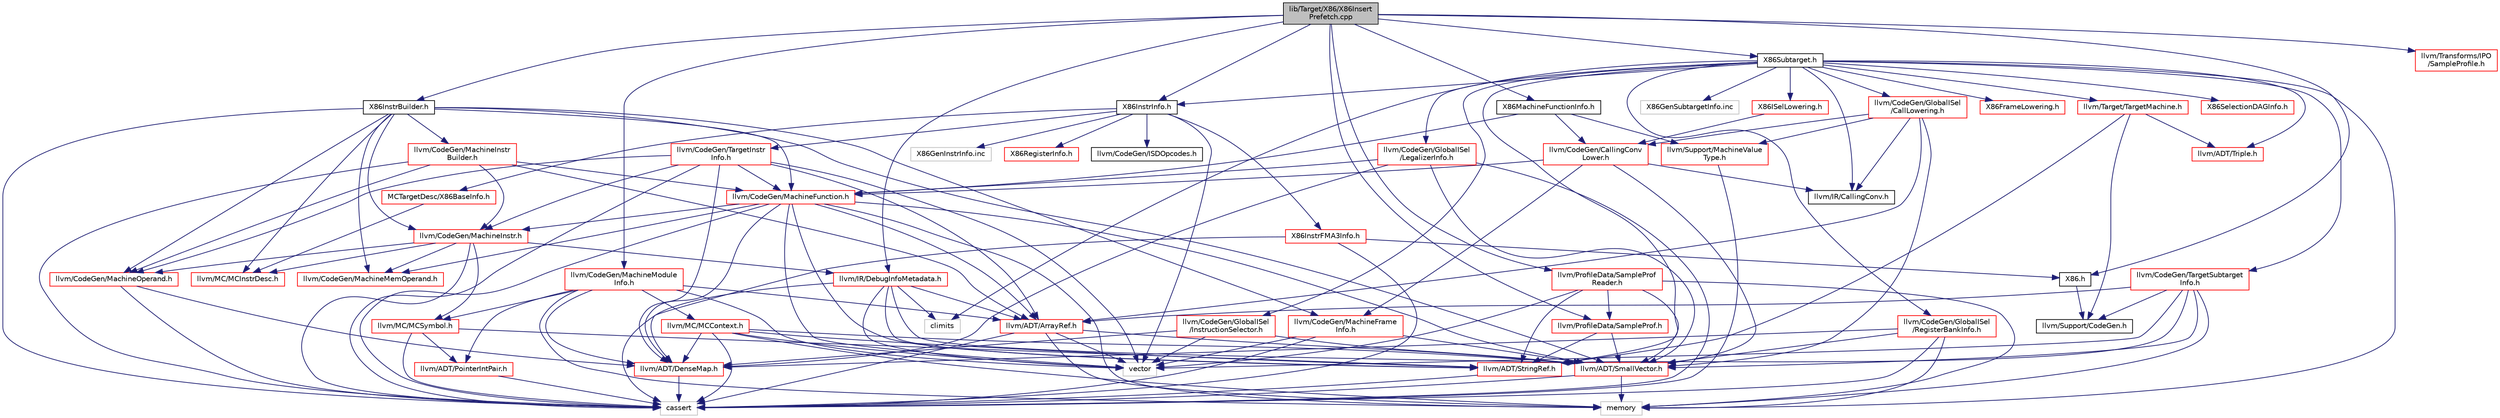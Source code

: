 digraph "lib/Target/X86/X86InsertPrefetch.cpp"
{
 // LATEX_PDF_SIZE
  bgcolor="transparent";
  edge [fontname="Helvetica",fontsize="10",labelfontname="Helvetica",labelfontsize="10"];
  node [fontname="Helvetica",fontsize="10",shape="box"];
  Node1 [label="lib/Target/X86/X86Insert\lPrefetch.cpp",height=0.2,width=0.4,color="black", fillcolor="grey75", style="filled", fontcolor="black",tooltip=" "];
  Node1 -> Node2 [color="midnightblue",fontsize="10",style="solid",fontname="Helvetica"];
  Node2 [label="X86.h",height=0.2,width=0.4,color="black",URL="$X86_8h.html",tooltip=" "];
  Node2 -> Node3 [color="midnightblue",fontsize="10",style="solid",fontname="Helvetica"];
  Node3 [label="llvm/Support/CodeGen.h",height=0.2,width=0.4,color="black",URL="$CodeGen_8h.html",tooltip=" "];
  Node1 -> Node4 [color="midnightblue",fontsize="10",style="solid",fontname="Helvetica"];
  Node4 [label="X86InstrBuilder.h",height=0.2,width=0.4,color="black",URL="$X86InstrBuilder_8h.html",tooltip=" "];
  Node4 -> Node5 [color="midnightblue",fontsize="10",style="solid",fontname="Helvetica"];
  Node5 [label="llvm/ADT/SmallVector.h",height=0.2,width=0.4,color="red",URL="$SmallVector_8h.html",tooltip=" "];
  Node5 -> Node25 [color="midnightblue",fontsize="10",style="solid",fontname="Helvetica"];
  Node25 [label="cassert",height=0.2,width=0.4,color="grey75",tooltip=" "];
  Node5 -> Node35 [color="midnightblue",fontsize="10",style="solid",fontname="Helvetica"];
  Node35 [label="memory",height=0.2,width=0.4,color="grey75",tooltip=" "];
  Node4 -> Node36 [color="midnightblue",fontsize="10",style="solid",fontname="Helvetica"];
  Node36 [label="llvm/CodeGen/MachineFrame\lInfo.h",height=0.2,width=0.4,color="red",URL="$MachineFrameInfo_8h.html",tooltip=" "];
  Node36 -> Node5 [color="midnightblue",fontsize="10",style="solid",fontname="Helvetica"];
  Node36 -> Node25 [color="midnightblue",fontsize="10",style="solid",fontname="Helvetica"];
  Node36 -> Node37 [color="midnightblue",fontsize="10",style="solid",fontname="Helvetica"];
  Node37 [label="vector",height=0.2,width=0.4,color="grey75",tooltip=" "];
  Node4 -> Node38 [color="midnightblue",fontsize="10",style="solid",fontname="Helvetica"];
  Node38 [label="llvm/CodeGen/MachineFunction.h",height=0.2,width=0.4,color="red",URL="$MachineFunction_8h.html",tooltip=" "];
  Node38 -> Node39 [color="midnightblue",fontsize="10",style="solid",fontname="Helvetica"];
  Node39 [label="llvm/ADT/ArrayRef.h",height=0.2,width=0.4,color="red",URL="$ArrayRef_8h.html",tooltip=" "];
  Node39 -> Node5 [color="midnightblue",fontsize="10",style="solid",fontname="Helvetica"];
  Node39 -> Node25 [color="midnightblue",fontsize="10",style="solid",fontname="Helvetica"];
  Node39 -> Node35 [color="midnightblue",fontsize="10",style="solid",fontname="Helvetica"];
  Node39 -> Node37 [color="midnightblue",fontsize="10",style="solid",fontname="Helvetica"];
  Node38 -> Node58 [color="midnightblue",fontsize="10",style="solid",fontname="Helvetica"];
  Node58 [label="llvm/ADT/DenseMap.h",height=0.2,width=0.4,color="red",URL="$DenseMap_8h.html",tooltip=" "];
  Node58 -> Node25 [color="midnightblue",fontsize="10",style="solid",fontname="Helvetica"];
  Node38 -> Node5 [color="midnightblue",fontsize="10",style="solid",fontname="Helvetica"];
  Node38 -> Node43 [color="midnightblue",fontsize="10",style="solid",fontname="Helvetica"];
  Node43 [label="llvm/ADT/StringRef.h",height=0.2,width=0.4,color="red",URL="$StringRef_8h.html",tooltip=" "];
  Node43 -> Node25 [color="midnightblue",fontsize="10",style="solid",fontname="Helvetica"];
  Node38 -> Node78 [color="midnightblue",fontsize="10",style="solid",fontname="Helvetica"];
  Node78 [label="llvm/CodeGen/MachineInstr.h",height=0.2,width=0.4,color="red",URL="$MachineInstr_8h.html",tooltip=" "];
  Node78 -> Node160 [color="midnightblue",fontsize="10",style="solid",fontname="Helvetica"];
  Node160 [label="llvm/CodeGen/MachineMemOperand.h",height=0.2,width=0.4,color="red",URL="$MachineMemOperand_8h.html",tooltip=" "];
  Node78 -> Node167 [color="midnightblue",fontsize="10",style="solid",fontname="Helvetica"];
  Node167 [label="llvm/CodeGen/MachineOperand.h",height=0.2,width=0.4,color="red",URL="$MachineOperand_8h.html",tooltip=" "];
  Node167 -> Node58 [color="midnightblue",fontsize="10",style="solid",fontname="Helvetica"];
  Node167 -> Node25 [color="midnightblue",fontsize="10",style="solid",fontname="Helvetica"];
  Node78 -> Node175 [color="midnightblue",fontsize="10",style="solid",fontname="Helvetica"];
  Node175 [label="llvm/IR/DebugInfoMetadata.h",height=0.2,width=0.4,color="red",URL="$DebugInfoMetadata_8h.html",tooltip=" "];
  Node175 -> Node39 [color="midnightblue",fontsize="10",style="solid",fontname="Helvetica"];
  Node175 -> Node5 [color="midnightblue",fontsize="10",style="solid",fontname="Helvetica"];
  Node175 -> Node43 [color="midnightblue",fontsize="10",style="solid",fontname="Helvetica"];
  Node175 -> Node25 [color="midnightblue",fontsize="10",style="solid",fontname="Helvetica"];
  Node175 -> Node26 [color="midnightblue",fontsize="10",style="solid",fontname="Helvetica"];
  Node26 [label="climits",height=0.2,width=0.4,color="grey75",tooltip=" "];
  Node175 -> Node37 [color="midnightblue",fontsize="10",style="solid",fontname="Helvetica"];
  Node78 -> Node183 [color="midnightblue",fontsize="10",style="solid",fontname="Helvetica"];
  Node183 [label="llvm/MC/MCInstrDesc.h",height=0.2,width=0.4,color="red",URL="$MCInstrDesc_8h.html",tooltip=" "];
  Node78 -> Node187 [color="midnightblue",fontsize="10",style="solid",fontname="Helvetica"];
  Node187 [label="llvm/MC/MCSymbol.h",height=0.2,width=0.4,color="red",URL="$MCSymbol_8h.html",tooltip=" "];
  Node187 -> Node68 [color="midnightblue",fontsize="10",style="solid",fontname="Helvetica"];
  Node68 [label="llvm/ADT/PointerIntPair.h",height=0.2,width=0.4,color="red",URL="$PointerIntPair_8h.html",tooltip=" "];
  Node68 -> Node25 [color="midnightblue",fontsize="10",style="solid",fontname="Helvetica"];
  Node187 -> Node43 [color="midnightblue",fontsize="10",style="solid",fontname="Helvetica"];
  Node187 -> Node25 [color="midnightblue",fontsize="10",style="solid",fontname="Helvetica"];
  Node78 -> Node25 [color="midnightblue",fontsize="10",style="solid",fontname="Helvetica"];
  Node38 -> Node160 [color="midnightblue",fontsize="10",style="solid",fontname="Helvetica"];
  Node38 -> Node25 [color="midnightblue",fontsize="10",style="solid",fontname="Helvetica"];
  Node38 -> Node35 [color="midnightblue",fontsize="10",style="solid",fontname="Helvetica"];
  Node38 -> Node37 [color="midnightblue",fontsize="10",style="solid",fontname="Helvetica"];
  Node4 -> Node78 [color="midnightblue",fontsize="10",style="solid",fontname="Helvetica"];
  Node4 -> Node199 [color="midnightblue",fontsize="10",style="solid",fontname="Helvetica"];
  Node199 [label="llvm/CodeGen/MachineInstr\lBuilder.h",height=0.2,width=0.4,color="red",URL="$MachineInstrBuilder_8h.html",tooltip=" "];
  Node199 -> Node39 [color="midnightblue",fontsize="10",style="solid",fontname="Helvetica"];
  Node199 -> Node38 [color="midnightblue",fontsize="10",style="solid",fontname="Helvetica"];
  Node199 -> Node78 [color="midnightblue",fontsize="10",style="solid",fontname="Helvetica"];
  Node199 -> Node167 [color="midnightblue",fontsize="10",style="solid",fontname="Helvetica"];
  Node199 -> Node25 [color="midnightblue",fontsize="10",style="solid",fontname="Helvetica"];
  Node4 -> Node160 [color="midnightblue",fontsize="10",style="solid",fontname="Helvetica"];
  Node4 -> Node167 [color="midnightblue",fontsize="10",style="solid",fontname="Helvetica"];
  Node4 -> Node183 [color="midnightblue",fontsize="10",style="solid",fontname="Helvetica"];
  Node4 -> Node25 [color="midnightblue",fontsize="10",style="solid",fontname="Helvetica"];
  Node1 -> Node203 [color="midnightblue",fontsize="10",style="solid",fontname="Helvetica"];
  Node203 [label="X86InstrInfo.h",height=0.2,width=0.4,color="black",URL="$X86InstrInfo_8h.html",tooltip=" "];
  Node203 -> Node204 [color="midnightblue",fontsize="10",style="solid",fontname="Helvetica"];
  Node204 [label="MCTargetDesc/X86BaseInfo.h",height=0.2,width=0.4,color="red",URL="$X86BaseInfo_8h.html",tooltip=" "];
  Node204 -> Node183 [color="midnightblue",fontsize="10",style="solid",fontname="Helvetica"];
  Node203 -> Node228 [color="midnightblue",fontsize="10",style="solid",fontname="Helvetica"];
  Node228 [label="X86InstrFMA3Info.h",height=0.2,width=0.4,color="red",URL="$X86InstrFMA3Info_8h.html",tooltip=" "];
  Node228 -> Node2 [color="midnightblue",fontsize="10",style="solid",fontname="Helvetica"];
  Node228 -> Node58 [color="midnightblue",fontsize="10",style="solid",fontname="Helvetica"];
  Node228 -> Node25 [color="midnightblue",fontsize="10",style="solid",fontname="Helvetica"];
  Node203 -> Node230 [color="midnightblue",fontsize="10",style="solid",fontname="Helvetica"];
  Node230 [label="X86RegisterInfo.h",height=0.2,width=0.4,color="red",URL="$X86RegisterInfo_8h.html",tooltip=" "];
  Node203 -> Node231 [color="midnightblue",fontsize="10",style="solid",fontname="Helvetica"];
  Node231 [label="llvm/CodeGen/ISDOpcodes.h",height=0.2,width=0.4,color="black",URL="$ISDOpcodes_8h.html",tooltip=" "];
  Node203 -> Node232 [color="midnightblue",fontsize="10",style="solid",fontname="Helvetica"];
  Node232 [label="llvm/CodeGen/TargetInstr\lInfo.h",height=0.2,width=0.4,color="red",URL="$TargetInstrInfo_8h.html",tooltip=" "];
  Node232 -> Node39 [color="midnightblue",fontsize="10",style="solid",fontname="Helvetica"];
  Node232 -> Node58 [color="midnightblue",fontsize="10",style="solid",fontname="Helvetica"];
  Node232 -> Node38 [color="midnightblue",fontsize="10",style="solid",fontname="Helvetica"];
  Node232 -> Node78 [color="midnightblue",fontsize="10",style="solid",fontname="Helvetica"];
  Node232 -> Node167 [color="midnightblue",fontsize="10",style="solid",fontname="Helvetica"];
  Node232 -> Node25 [color="midnightblue",fontsize="10",style="solid",fontname="Helvetica"];
  Node232 -> Node37 [color="midnightblue",fontsize="10",style="solid",fontname="Helvetica"];
  Node203 -> Node37 [color="midnightblue",fontsize="10",style="solid",fontname="Helvetica"];
  Node203 -> Node226 [color="midnightblue",fontsize="10",style="solid",fontname="Helvetica"];
  Node226 [label="X86GenInstrInfo.inc",height=0.2,width=0.4,color="grey75",tooltip=" "];
  Node1 -> Node259 [color="midnightblue",fontsize="10",style="solid",fontname="Helvetica"];
  Node259 [label="X86MachineFunctionInfo.h",height=0.2,width=0.4,color="black",URL="$X86MachineFunctionInfo_8h.html",tooltip=" "];
  Node259 -> Node260 [color="midnightblue",fontsize="10",style="solid",fontname="Helvetica"];
  Node260 [label="llvm/CodeGen/CallingConv\lLower.h",height=0.2,width=0.4,color="red",URL="$CallingConvLower_8h.html",tooltip=" "];
  Node260 -> Node5 [color="midnightblue",fontsize="10",style="solid",fontname="Helvetica"];
  Node260 -> Node36 [color="midnightblue",fontsize="10",style="solid",fontname="Helvetica"];
  Node260 -> Node38 [color="midnightblue",fontsize="10",style="solid",fontname="Helvetica"];
  Node260 -> Node114 [color="midnightblue",fontsize="10",style="solid",fontname="Helvetica"];
  Node114 [label="llvm/IR/CallingConv.h",height=0.2,width=0.4,color="black",URL="$CallingConv_8h.html",tooltip=" "];
  Node259 -> Node38 [color="midnightblue",fontsize="10",style="solid",fontname="Helvetica"];
  Node259 -> Node172 [color="midnightblue",fontsize="10",style="solid",fontname="Helvetica"];
  Node172 [label="llvm/Support/MachineValue\lType.h",height=0.2,width=0.4,color="red",URL="$MachineValueType_8h.html",tooltip=" "];
  Node172 -> Node25 [color="midnightblue",fontsize="10",style="solid",fontname="Helvetica"];
  Node1 -> Node263 [color="midnightblue",fontsize="10",style="solid",fontname="Helvetica"];
  Node263 [label="X86Subtarget.h",height=0.2,width=0.4,color="black",URL="$X86Subtarget_8h.html",tooltip=" "];
  Node263 -> Node264 [color="midnightblue",fontsize="10",style="solid",fontname="Helvetica"];
  Node264 [label="X86FrameLowering.h",height=0.2,width=0.4,color="red",URL="$X86FrameLowering_8h.html",tooltip=" "];
  Node263 -> Node266 [color="midnightblue",fontsize="10",style="solid",fontname="Helvetica"];
  Node266 [label="X86ISelLowering.h",height=0.2,width=0.4,color="red",URL="$X86ISelLowering_8h.html",tooltip=" "];
  Node266 -> Node260 [color="midnightblue",fontsize="10",style="solid",fontname="Helvetica"];
  Node263 -> Node203 [color="midnightblue",fontsize="10",style="solid",fontname="Helvetica"];
  Node263 -> Node288 [color="midnightblue",fontsize="10",style="solid",fontname="Helvetica"];
  Node288 [label="X86SelectionDAGInfo.h",height=0.2,width=0.4,color="red",URL="$X86SelectionDAGInfo_8h.html",tooltip=" "];
  Node263 -> Node43 [color="midnightblue",fontsize="10",style="solid",fontname="Helvetica"];
  Node263 -> Node75 [color="midnightblue",fontsize="10",style="solid",fontname="Helvetica"];
  Node75 [label="llvm/ADT/Triple.h",height=0.2,width=0.4,color="red",URL="$Triple_8h.html",tooltip=" "];
  Node263 -> Node290 [color="midnightblue",fontsize="10",style="solid",fontname="Helvetica"];
  Node290 [label="llvm/CodeGen/GlobalISel\l/CallLowering.h",height=0.2,width=0.4,color="red",URL="$CallLowering_8h.html",tooltip="This file describes how to lower LLVM calls to machine code calls."];
  Node290 -> Node39 [color="midnightblue",fontsize="10",style="solid",fontname="Helvetica"];
  Node290 -> Node5 [color="midnightblue",fontsize="10",style="solid",fontname="Helvetica"];
  Node290 -> Node260 [color="midnightblue",fontsize="10",style="solid",fontname="Helvetica"];
  Node290 -> Node114 [color="midnightblue",fontsize="10",style="solid",fontname="Helvetica"];
  Node290 -> Node172 [color="midnightblue",fontsize="10",style="solid",fontname="Helvetica"];
  Node263 -> Node291 [color="midnightblue",fontsize="10",style="solid",fontname="Helvetica"];
  Node291 [label="llvm/CodeGen/GlobalISel\l/InstructionSelector.h",height=0.2,width=0.4,color="red",URL="$InstructionSelector_8h.html",tooltip=" "];
  Node291 -> Node58 [color="midnightblue",fontsize="10",style="solid",fontname="Helvetica"];
  Node291 -> Node5 [color="midnightblue",fontsize="10",style="solid",fontname="Helvetica"];
  Node291 -> Node37 [color="midnightblue",fontsize="10",style="solid",fontname="Helvetica"];
  Node263 -> Node293 [color="midnightblue",fontsize="10",style="solid",fontname="Helvetica"];
  Node293 [label="llvm/CodeGen/GlobalISel\l/LegalizerInfo.h",height=0.2,width=0.4,color="red",URL="$LegalizerInfo_8h.html",tooltip=" "];
  Node293 -> Node58 [color="midnightblue",fontsize="10",style="solid",fontname="Helvetica"];
  Node293 -> Node5 [color="midnightblue",fontsize="10",style="solid",fontname="Helvetica"];
  Node293 -> Node38 [color="midnightblue",fontsize="10",style="solid",fontname="Helvetica"];
  Node293 -> Node25 [color="midnightblue",fontsize="10",style="solid",fontname="Helvetica"];
  Node263 -> Node296 [color="midnightblue",fontsize="10",style="solid",fontname="Helvetica"];
  Node296 [label="llvm/CodeGen/GlobalISel\l/RegisterBankInfo.h",height=0.2,width=0.4,color="red",URL="$RegisterBankInfo_8h.html",tooltip=" "];
  Node296 -> Node58 [color="midnightblue",fontsize="10",style="solid",fontname="Helvetica"];
  Node296 -> Node5 [color="midnightblue",fontsize="10",style="solid",fontname="Helvetica"];
  Node296 -> Node25 [color="midnightblue",fontsize="10",style="solid",fontname="Helvetica"];
  Node296 -> Node35 [color="midnightblue",fontsize="10",style="solid",fontname="Helvetica"];
  Node263 -> Node239 [color="midnightblue",fontsize="10",style="solid",fontname="Helvetica"];
  Node239 [label="llvm/CodeGen/TargetSubtarget\lInfo.h",height=0.2,width=0.4,color="red",URL="$TargetSubtargetInfo_8h.html",tooltip=" "];
  Node239 -> Node39 [color="midnightblue",fontsize="10",style="solid",fontname="Helvetica"];
  Node239 -> Node5 [color="midnightblue",fontsize="10",style="solid",fontname="Helvetica"];
  Node239 -> Node43 [color="midnightblue",fontsize="10",style="solid",fontname="Helvetica"];
  Node239 -> Node3 [color="midnightblue",fontsize="10",style="solid",fontname="Helvetica"];
  Node239 -> Node35 [color="midnightblue",fontsize="10",style="solid",fontname="Helvetica"];
  Node239 -> Node37 [color="midnightblue",fontsize="10",style="solid",fontname="Helvetica"];
  Node263 -> Node114 [color="midnightblue",fontsize="10",style="solid",fontname="Helvetica"];
  Node263 -> Node285 [color="midnightblue",fontsize="10",style="solid",fontname="Helvetica"];
  Node285 [label="llvm/Target/TargetMachine.h",height=0.2,width=0.4,color="red",URL="$llvm_2Target_2TargetMachine_8h.html",tooltip=" "];
  Node285 -> Node43 [color="midnightblue",fontsize="10",style="solid",fontname="Helvetica"];
  Node285 -> Node75 [color="midnightblue",fontsize="10",style="solid",fontname="Helvetica"];
  Node285 -> Node3 [color="midnightblue",fontsize="10",style="solid",fontname="Helvetica"];
  Node263 -> Node26 [color="midnightblue",fontsize="10",style="solid",fontname="Helvetica"];
  Node263 -> Node35 [color="midnightblue",fontsize="10",style="solid",fontname="Helvetica"];
  Node263 -> Node227 [color="midnightblue",fontsize="10",style="solid",fontname="Helvetica"];
  Node227 [label="X86GenSubtargetInfo.inc",height=0.2,width=0.4,color="grey75",tooltip=" "];
  Node1 -> Node297 [color="midnightblue",fontsize="10",style="solid",fontname="Helvetica"];
  Node297 [label="llvm/CodeGen/MachineModule\lInfo.h",height=0.2,width=0.4,color="red",URL="$MachineModuleInfo_8h.html",tooltip=" "];
  Node297 -> Node39 [color="midnightblue",fontsize="10",style="solid",fontname="Helvetica"];
  Node297 -> Node58 [color="midnightblue",fontsize="10",style="solid",fontname="Helvetica"];
  Node297 -> Node68 [color="midnightblue",fontsize="10",style="solid",fontname="Helvetica"];
  Node297 -> Node298 [color="midnightblue",fontsize="10",style="solid",fontname="Helvetica"];
  Node298 [label="llvm/MC/MCContext.h",height=0.2,width=0.4,color="red",URL="$MCContext_8h.html",tooltip=" "];
  Node298 -> Node58 [color="midnightblue",fontsize="10",style="solid",fontname="Helvetica"];
  Node298 -> Node5 [color="midnightblue",fontsize="10",style="solid",fontname="Helvetica"];
  Node298 -> Node43 [color="midnightblue",fontsize="10",style="solid",fontname="Helvetica"];
  Node298 -> Node25 [color="midnightblue",fontsize="10",style="solid",fontname="Helvetica"];
  Node298 -> Node35 [color="midnightblue",fontsize="10",style="solid",fontname="Helvetica"];
  Node298 -> Node37 [color="midnightblue",fontsize="10",style="solid",fontname="Helvetica"];
  Node297 -> Node187 [color="midnightblue",fontsize="10",style="solid",fontname="Helvetica"];
  Node297 -> Node35 [color="midnightblue",fontsize="10",style="solid",fontname="Helvetica"];
  Node297 -> Node37 [color="midnightblue",fontsize="10",style="solid",fontname="Helvetica"];
  Node1 -> Node175 [color="midnightblue",fontsize="10",style="solid",fontname="Helvetica"];
  Node1 -> Node304 [color="midnightblue",fontsize="10",style="solid",fontname="Helvetica"];
  Node304 [label="llvm/ProfileData/SampleProf.h",height=0.2,width=0.4,color="red",URL="$SampleProf_8h.html",tooltip=" "];
  Node304 -> Node5 [color="midnightblue",fontsize="10",style="solid",fontname="Helvetica"];
  Node304 -> Node43 [color="midnightblue",fontsize="10",style="solid",fontname="Helvetica"];
  Node1 -> Node305 [color="midnightblue",fontsize="10",style="solid",fontname="Helvetica"];
  Node305 [label="llvm/ProfileData/SampleProf\lReader.h",height=0.2,width=0.4,color="red",URL="$SampleProfReader_8h.html",tooltip=" "];
  Node305 -> Node5 [color="midnightblue",fontsize="10",style="solid",fontname="Helvetica"];
  Node305 -> Node43 [color="midnightblue",fontsize="10",style="solid",fontname="Helvetica"];
  Node305 -> Node304 [color="midnightblue",fontsize="10",style="solid",fontname="Helvetica"];
  Node305 -> Node35 [color="midnightblue",fontsize="10",style="solid",fontname="Helvetica"];
  Node305 -> Node37 [color="midnightblue",fontsize="10",style="solid",fontname="Helvetica"];
  Node1 -> Node323 [color="midnightblue",fontsize="10",style="solid",fontname="Helvetica"];
  Node323 [label="llvm/Transforms/IPO\l/SampleProfile.h",height=0.2,width=0.4,color="red",URL="$SampleProfile_8h.html",tooltip="This file provides the interface for the sampled PGO loader pass."];
}
